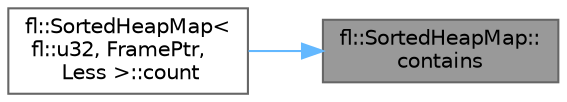 digraph "fl::SortedHeapMap::contains"
{
 // INTERACTIVE_SVG=YES
 // LATEX_PDF_SIZE
  bgcolor="transparent";
  edge [fontname=Helvetica,fontsize=10,labelfontname=Helvetica,labelfontsize=10];
  node [fontname=Helvetica,fontsize=10,shape=box,height=0.2,width=0.4];
  rankdir="RL";
  Node1 [id="Node000001",label="fl::SortedHeapMap::\lcontains",height=0.2,width=0.4,color="gray40", fillcolor="grey60", style="filled", fontcolor="black",tooltip=" "];
  Node1 -> Node2 [id="edge1_Node000001_Node000002",dir="back",color="steelblue1",style="solid",tooltip=" "];
  Node2 [id="Node000002",label="fl::SortedHeapMap\<\l fl::u32, FramePtr,\l Less \>::count",height=0.2,width=0.4,color="grey40", fillcolor="white", style="filled",URL="$dc/d45/classfl_1_1_sorted_heap_map_a4ec50568eca7a9b6c6eb93b0a250b7c7.html#a4ec50568eca7a9b6c6eb93b0a250b7c7",tooltip=" "];
}
